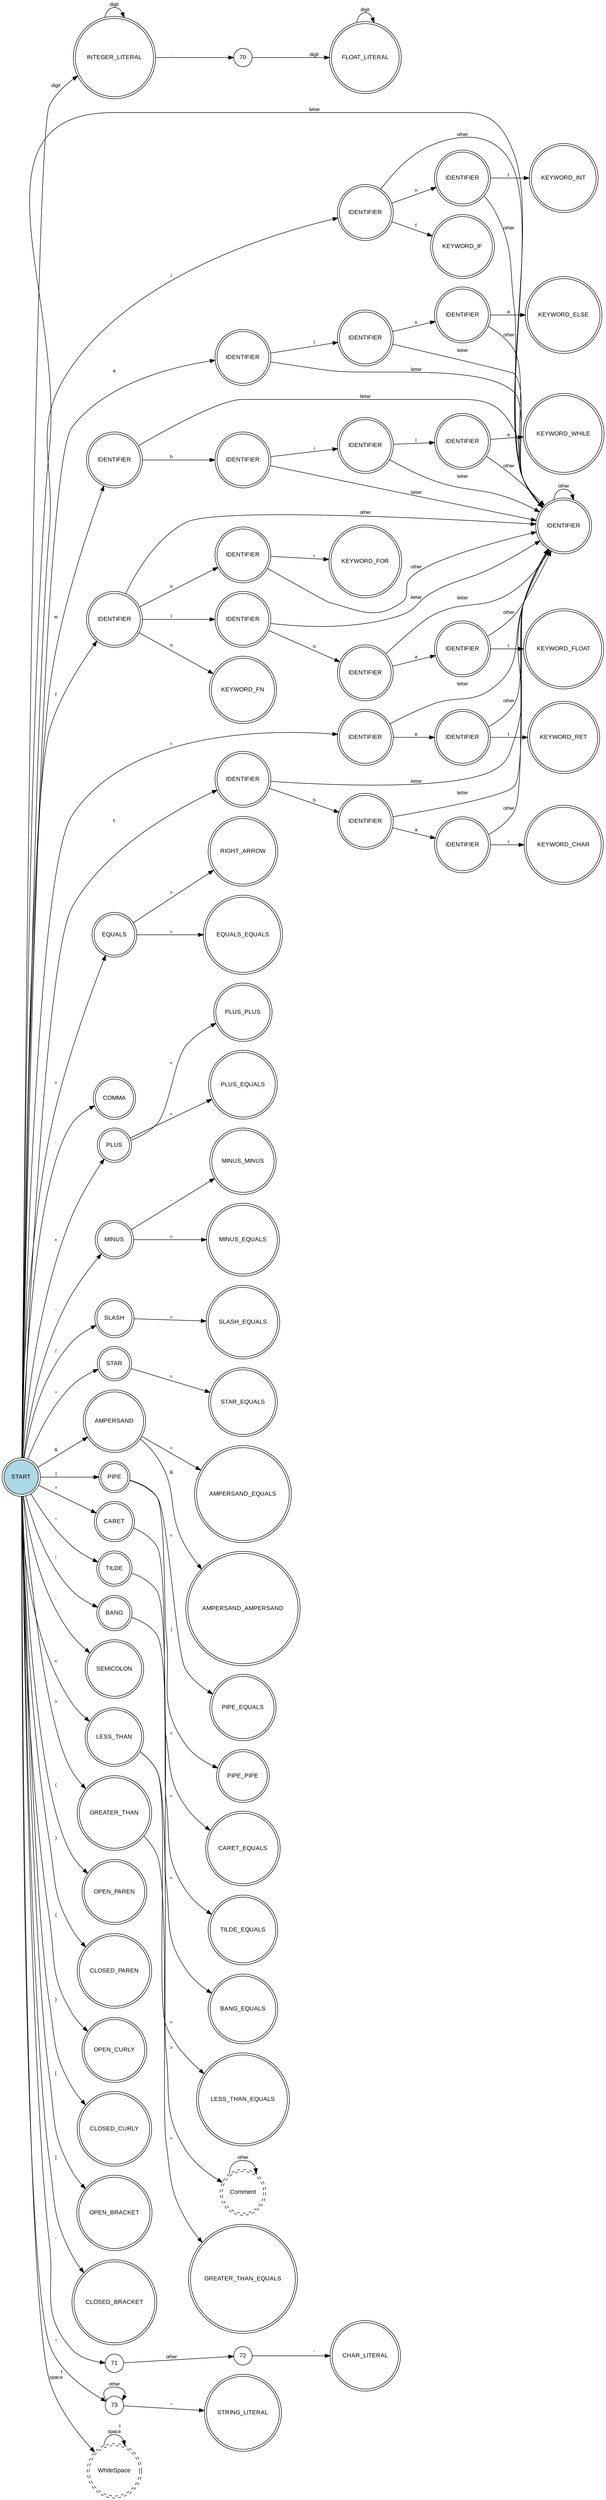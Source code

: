 digraph DFA {
  rankdir=LR;
  node [fontname="Arial", fontsize=12];
  edge [fontname="Arial", fontsize=10];
  0 [shape=doublecircle, style=filled, fillcolor=lightblue, label="START"];
  1 [shape=doublecircle, label="INTEGER_LITERAL"];
  2 [shape=doublecircle, label="FLOAT_LITERAL"];
  3 [shape=doublecircle, label="CHAR_LITERAL"];
  4 [shape=doublecircle, label="STRING_LITERAL"];
  5 [shape=doublecircle, label="IDENTIFIER"];
  6 [shape=doublecircle, label="KEYWORD_IF"];
  7 [shape=doublecircle, label="KEYWORD_ELSE"];
  8 [shape=doublecircle, label="KEYWORD_WHILE"];
  9 [shape=doublecircle, label="KEYWORD_FOR"];
  10 [shape=doublecircle, label="KEYWORD_FN"];
  11 [shape=doublecircle, label="KEYWORD_RET"];
  12 [shape=doublecircle, label="KEYWORD_INT"];
  13 [shape=doublecircle, label="KEYWORD_FLOAT"];
  14 [shape=doublecircle, label="KEYWORD_CHAR"];
  15 [shape=doublecircle, label="EQUALS"];
  16 [shape=doublecircle, label="COMMA"];
  17 [shape=doublecircle, label="PLUS"];
  18 [shape=doublecircle, label="MINUS"];
  19 [shape=doublecircle, label="SLASH"];
  20 [shape=doublecircle, label="STAR"];
  21 [shape=doublecircle, label="AMPERSAND"];
  22 [shape=doublecircle, label="PIPE"];
  23 [shape=doublecircle, label="CARET"];
  24 [shape=doublecircle, label="TILDE"];
  25 [shape=doublecircle, label="BANG"];
  26 [shape=doublecircle, label="SEMICOLON"];
  27 [shape=doublecircle, label="LESS_THAN"];
  28 [shape=doublecircle, label="GREATER_THAN"];
  29 [shape=doublecircle, label="OPEN_PAREN"];
  30 [shape=doublecircle, label="CLOSED_PAREN"];
  31 [shape=doublecircle, label="OPEN_CURLY"];
  32 [shape=doublecircle, label="CLOSED_CURLY"];
  33 [shape=doublecircle, label="OPEN_BRACKET"];
  34 [shape=doublecircle, label="CLOSED_BRACKET"];
  35 [shape=doublecircle, label="RIGHT_ARROW"];
  36 [shape=doublecircle, label="PLUS_PLUS"];
  37 [shape=doublecircle, label="MINUS_MINUS"];
  38 [shape=doublecircle, label="PLUS_EQUALS"];
  39 [shape=doublecircle, label="MINUS_EQUALS"];
  40 [shape=doublecircle, label="SLASH_EQUALS"];
  41 [shape=doublecircle, label="STAR_EQUALS"];
  42 [shape=doublecircle, label="AMPERSAND_EQUALS"];
  43 [shape=doublecircle, label="PIPE_EQUALS"];
  44 [shape=doublecircle, label="CARET_EQUALS"];
  45 [shape=doublecircle, label="TILDE_EQUALS"];
  46 [shape=doublecircle, label="EQUALS_EQUALS"];
  47 [shape=doublecircle, label="LESS_THAN_EQUALS"];
  48 [shape=doublecircle, label="GREATER_THAN_EQUALS"];
  49 [shape=doublecircle, label="AMPERSAND_AMPERSAND"];
  50 [shape=doublecircle, label="PIPE_PIPE"];
  51 [shape=doublecircle, label="BANG_EQUALS"];
  70 [shape=circle, label="70"];
  71 [shape=circle, label="71"];
  72 [shape=circle, label="72"];
  73 [shape=circle, label="73"];
  74 [shape=doublecircle, label="IDENTIFIER"];
  75 [shape=doublecircle, label="IDENTIFIER"];
  76 [shape=doublecircle, label="IDENTIFIER"];
  77 [shape=doublecircle, label="IDENTIFIER"];
  78 [shape=doublecircle, label="IDENTIFIER"];
  79 [shape=doublecircle, label="IDENTIFIER"];
  80 [shape=doublecircle, label="IDENTIFIER"];
  81 [shape=doublecircle, label="IDENTIFIER"];
  82 [shape=doublecircle, label="IDENTIFIER"];
  83 [shape=doublecircle, label="IDENTIFIER"];
  84 [shape=doublecircle, label="IDENTIFIER"];
  85 [shape=doublecircle, label="IDENTIFIER"];
  86 [shape=doublecircle, label="IDENTIFIER"];
  87 [shape=doublecircle, label="IDENTIFIER"];
  88 [shape=doublecircle, label="IDENTIFIER"];
  89 [shape=doublecircle, label="IDENTIFIER"];
  90 [shape=doublecircle, label="IDENTIFIER"];
  91 [shape=doublecircle, label="IDENTIFIER"];
  92 [shape=doublecircle, label="IDENTIFIER"];
  105 [shape=doublecircle, style=dashed, label="WhiteSpace"];
  106 [shape=doublecircle, style=dashed, label="Comment"];
  0 -> 1 [label="digit"];
  0 -> 5 [label="letter"];
  0 -> 15 [label="="];
  0 -> 16 [label=","];
  0 -> 17 [label="+"];
  0 -> 18 [label="-"];
  0 -> 19 [label="/"];
  0 -> 20 [label="*"];
  0 -> 21 [label="&"];
  0 -> 22 [label="|"];
  0 -> 23 [label="^"];
  0 -> 24 [label="~"];
  0 -> 25 [label="!"];
  0 -> 26 [label=";"];
  0 -> 27 [label="<"];
  0 -> 28 [label=">"];
  0 -> 29 [label="("];
  0 -> 30 [label=")"];
  0 -> 31 [label="{"];
  0 -> 32 [label="}"];
  0 -> 33 [label="["];
  0 -> 34 [label="]"];
  0 -> 71 [label="'"];
  0 -> 73 [label="\""];
  0 -> 74 [label="i"];
  0 -> 75 [label="e"];
  0 -> 78 [label="w"];
  0 -> 82 [label="f"];
  0 -> 84 [label="r"];
  0 -> 90 [label="c"];
  0 -> 105 [label="\t\rspace\n"];
  1 -> 1 [label="digit"];
  1 -> 70 [label="."];
  2 -> 2 [label="digit"];
  5 -> 5 [label="other"];
  15 -> 35 [label=">"];
  15 -> 46 [label="="];
  17 -> 36 [label="+"];
  17 -> 38 [label="="];
  18 -> 37 [label="-"];
  18 -> 39 [label="="];
  19 -> 40 [label="="];
  20 -> 41 [label="="];
  21 -> 42 [label="="];
  21 -> 49 [label="&"];
  22 -> 43 [label="="];
  22 -> 50 [label="|"];
  23 -> 44 [label="="];
  24 -> 45 [label="="];
  25 -> 51 [label="="];
  27 -> 47 [label="="];
  27 -> 106 [label=">"];
  28 -> 48 [label="="];
  70 -> 2 [label="digit"];
  71 -> 72 [label="other"];
  72 -> 3 [label="'"];
  73 -> 4 [label="\""];
  73 -> 73 [label="other"];
  74 -> 5 [label="other"];
  74 -> 6 [label="f"];
  74 -> 86 [label="n"];
  75 -> 5 [label="letter"];
  75 -> 76 [label="l"];
  76 -> 5 [label="letter"];
  76 -> 77 [label="s"];
  77 -> 5 [label="other"];
  77 -> 7 [label="e"];
  78 -> 5 [label="letter"];
  78 -> 79 [label="h"];
  79 -> 5 [label="letter"];
  79 -> 80 [label="i"];
  80 -> 5 [label="letter"];
  80 -> 81 [label="l"];
  81 -> 5 [label="other"];
  81 -> 8 [label="e"];
  82 -> 5 [label="other"];
  82 -> 10 [label="n"];
  82 -> 83 [label="o"];
  82 -> 87 [label="l"];
  83 -> 5 [label="other"];
  83 -> 9 [label="r"];
  84 -> 5 [label="letter"];
  84 -> 85 [label="e"];
  85 -> 5 [label="other"];
  85 -> 11 [label="t"];
  86 -> 5 [label="other"];
  86 -> 12 [label="t"];
  87 -> 5 [label="letter"];
  87 -> 88 [label="o"];
  88 -> 5 [label="letter"];
  88 -> 89 [label="a"];
  89 -> 5 [label="other"];
  89 -> 13 [label="t"];
  90 -> 5 [label="letter"];
  90 -> 91 [label="h"];
  91 -> 5 [label="letter"];
  91 -> 92 [label="a"];
  92 -> 5 [label="other"];
  92 -> 14 [label="r"];
  105 -> 105 [label="\t\rspace\n"];
  106 -> 106 [label="other"];
}
